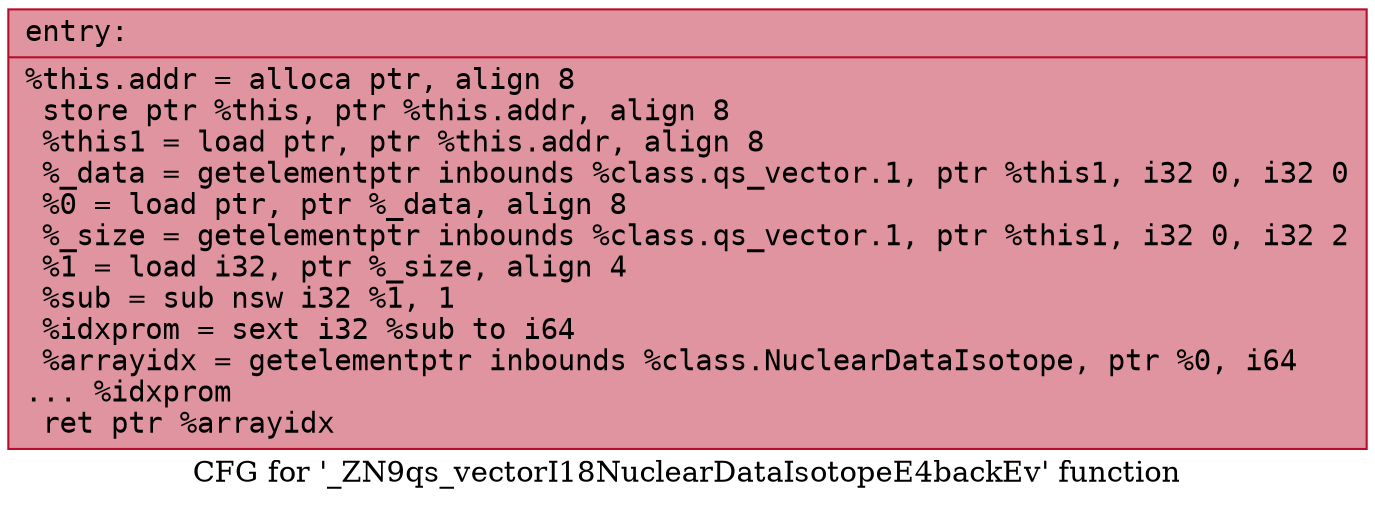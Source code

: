 digraph "CFG for '_ZN9qs_vectorI18NuclearDataIsotopeE4backEv' function" {
	label="CFG for '_ZN9qs_vectorI18NuclearDataIsotopeE4backEv' function";

	Node0x55cf633fdc30 [shape=record,color="#b70d28ff", style=filled, fillcolor="#b70d2870" fontname="Courier",label="{entry:\l|  %this.addr = alloca ptr, align 8\l  store ptr %this, ptr %this.addr, align 8\l  %this1 = load ptr, ptr %this.addr, align 8\l  %_data = getelementptr inbounds %class.qs_vector.1, ptr %this1, i32 0, i32 0\l  %0 = load ptr, ptr %_data, align 8\l  %_size = getelementptr inbounds %class.qs_vector.1, ptr %this1, i32 0, i32 2\l  %1 = load i32, ptr %_size, align 4\l  %sub = sub nsw i32 %1, 1\l  %idxprom = sext i32 %sub to i64\l  %arrayidx = getelementptr inbounds %class.NuclearDataIsotope, ptr %0, i64\l... %idxprom\l  ret ptr %arrayidx\l}"];
}
